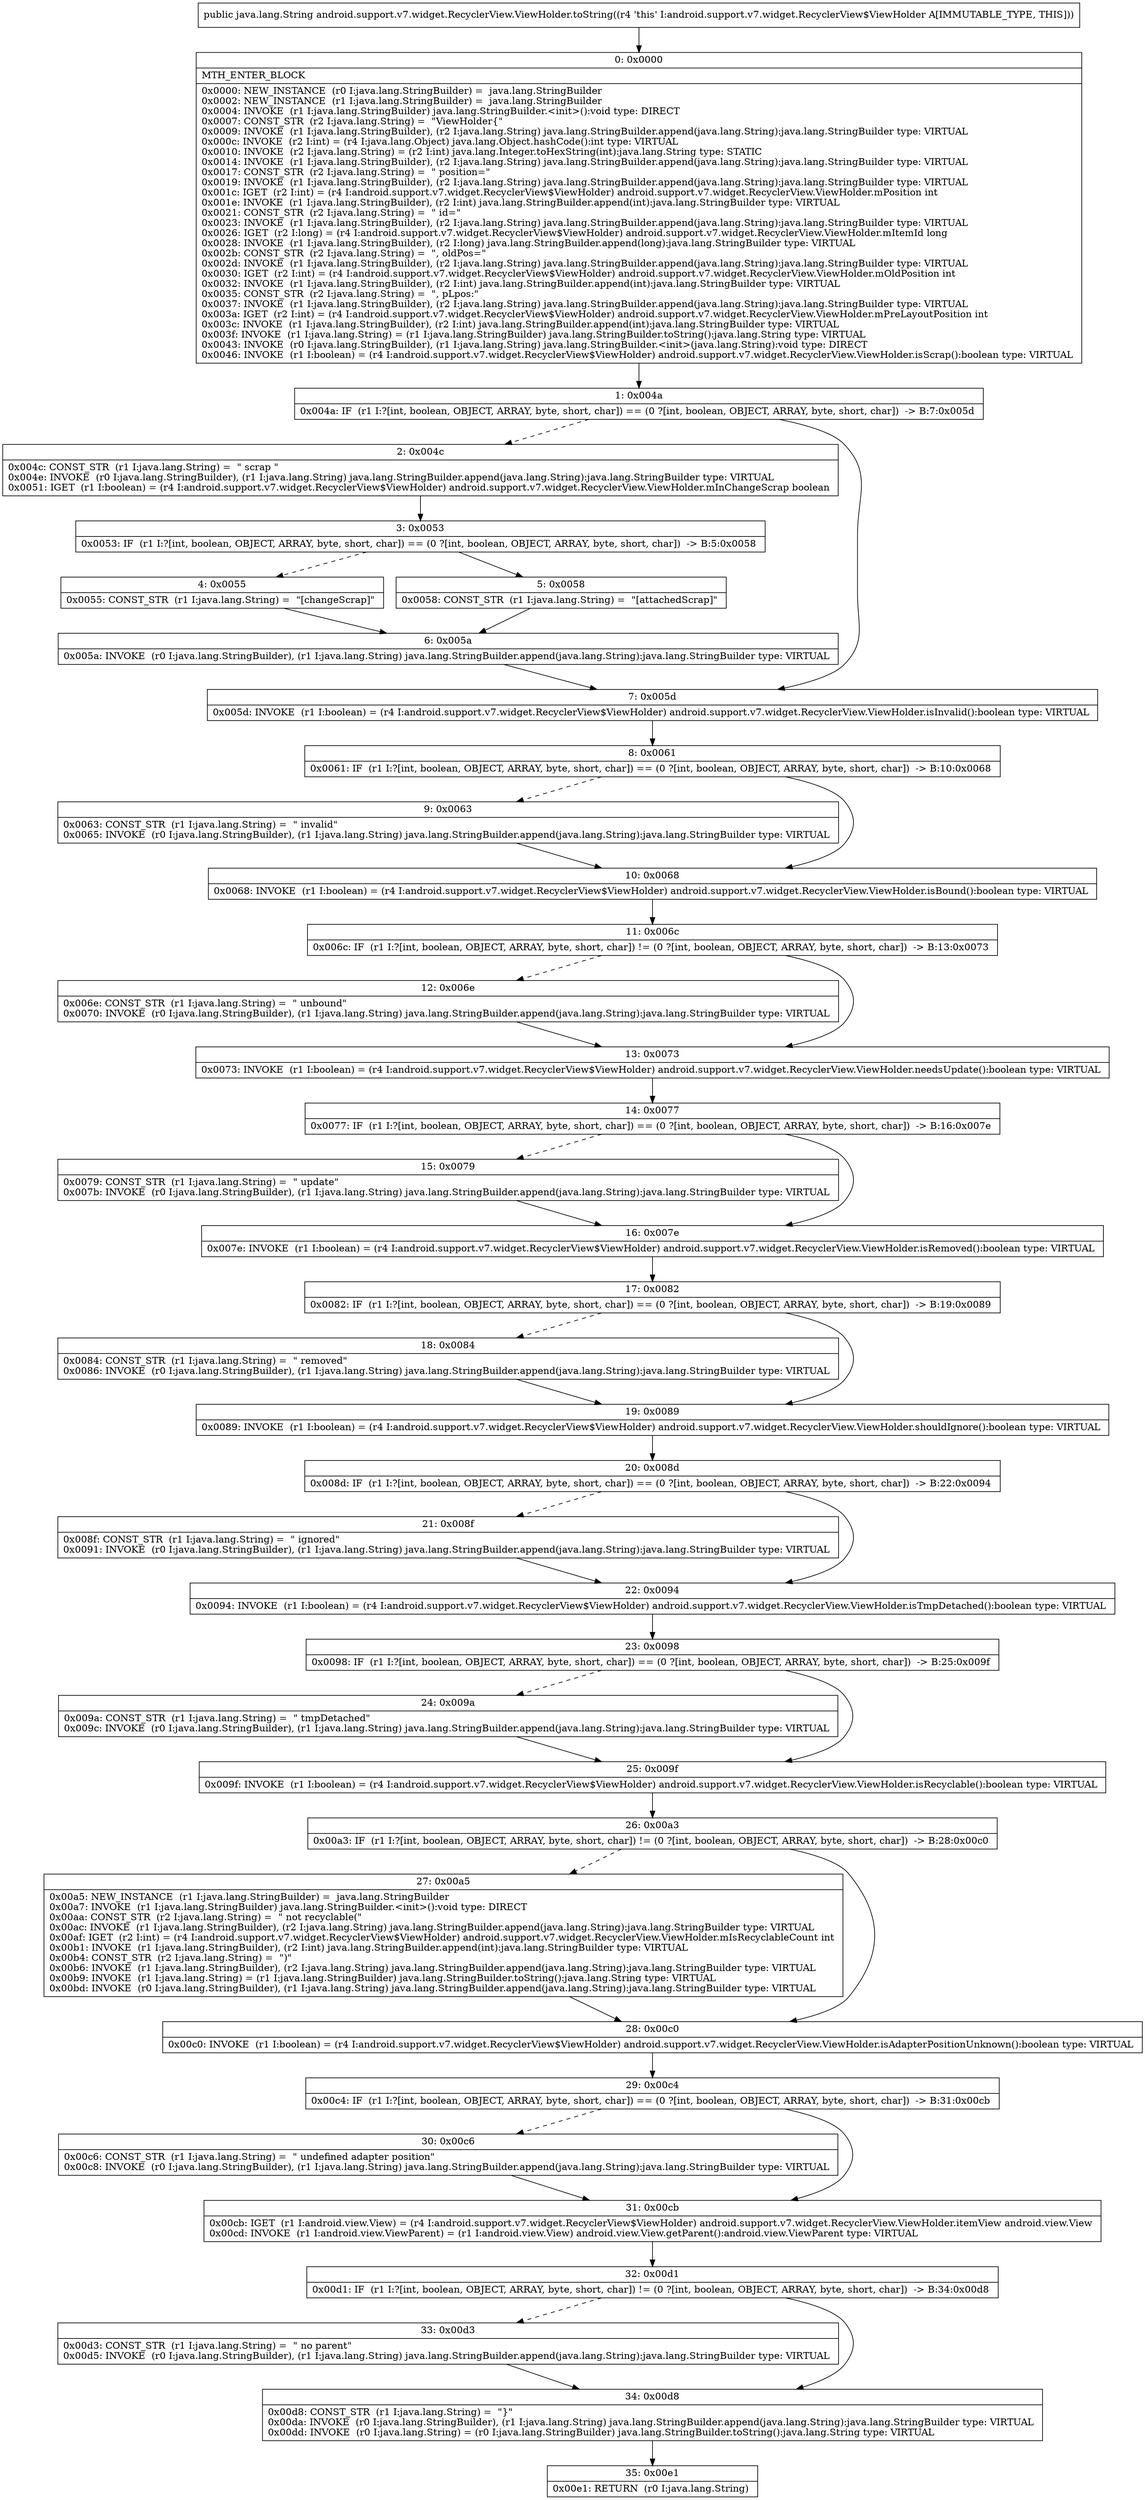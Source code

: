 digraph "CFG forandroid.support.v7.widget.RecyclerView.ViewHolder.toString()Ljava\/lang\/String;" {
Node_0 [shape=record,label="{0\:\ 0x0000|MTH_ENTER_BLOCK\l|0x0000: NEW_INSTANCE  (r0 I:java.lang.StringBuilder) =  java.lang.StringBuilder \l0x0002: NEW_INSTANCE  (r1 I:java.lang.StringBuilder) =  java.lang.StringBuilder \l0x0004: INVOKE  (r1 I:java.lang.StringBuilder) java.lang.StringBuilder.\<init\>():void type: DIRECT \l0x0007: CONST_STR  (r2 I:java.lang.String) =  \"ViewHolder\{\" \l0x0009: INVOKE  (r1 I:java.lang.StringBuilder), (r2 I:java.lang.String) java.lang.StringBuilder.append(java.lang.String):java.lang.StringBuilder type: VIRTUAL \l0x000c: INVOKE  (r2 I:int) = (r4 I:java.lang.Object) java.lang.Object.hashCode():int type: VIRTUAL \l0x0010: INVOKE  (r2 I:java.lang.String) = (r2 I:int) java.lang.Integer.toHexString(int):java.lang.String type: STATIC \l0x0014: INVOKE  (r1 I:java.lang.StringBuilder), (r2 I:java.lang.String) java.lang.StringBuilder.append(java.lang.String):java.lang.StringBuilder type: VIRTUAL \l0x0017: CONST_STR  (r2 I:java.lang.String) =  \" position=\" \l0x0019: INVOKE  (r1 I:java.lang.StringBuilder), (r2 I:java.lang.String) java.lang.StringBuilder.append(java.lang.String):java.lang.StringBuilder type: VIRTUAL \l0x001c: IGET  (r2 I:int) = (r4 I:android.support.v7.widget.RecyclerView$ViewHolder) android.support.v7.widget.RecyclerView.ViewHolder.mPosition int \l0x001e: INVOKE  (r1 I:java.lang.StringBuilder), (r2 I:int) java.lang.StringBuilder.append(int):java.lang.StringBuilder type: VIRTUAL \l0x0021: CONST_STR  (r2 I:java.lang.String) =  \" id=\" \l0x0023: INVOKE  (r1 I:java.lang.StringBuilder), (r2 I:java.lang.String) java.lang.StringBuilder.append(java.lang.String):java.lang.StringBuilder type: VIRTUAL \l0x0026: IGET  (r2 I:long) = (r4 I:android.support.v7.widget.RecyclerView$ViewHolder) android.support.v7.widget.RecyclerView.ViewHolder.mItemId long \l0x0028: INVOKE  (r1 I:java.lang.StringBuilder), (r2 I:long) java.lang.StringBuilder.append(long):java.lang.StringBuilder type: VIRTUAL \l0x002b: CONST_STR  (r2 I:java.lang.String) =  \", oldPos=\" \l0x002d: INVOKE  (r1 I:java.lang.StringBuilder), (r2 I:java.lang.String) java.lang.StringBuilder.append(java.lang.String):java.lang.StringBuilder type: VIRTUAL \l0x0030: IGET  (r2 I:int) = (r4 I:android.support.v7.widget.RecyclerView$ViewHolder) android.support.v7.widget.RecyclerView.ViewHolder.mOldPosition int \l0x0032: INVOKE  (r1 I:java.lang.StringBuilder), (r2 I:int) java.lang.StringBuilder.append(int):java.lang.StringBuilder type: VIRTUAL \l0x0035: CONST_STR  (r2 I:java.lang.String) =  \", pLpos:\" \l0x0037: INVOKE  (r1 I:java.lang.StringBuilder), (r2 I:java.lang.String) java.lang.StringBuilder.append(java.lang.String):java.lang.StringBuilder type: VIRTUAL \l0x003a: IGET  (r2 I:int) = (r4 I:android.support.v7.widget.RecyclerView$ViewHolder) android.support.v7.widget.RecyclerView.ViewHolder.mPreLayoutPosition int \l0x003c: INVOKE  (r1 I:java.lang.StringBuilder), (r2 I:int) java.lang.StringBuilder.append(int):java.lang.StringBuilder type: VIRTUAL \l0x003f: INVOKE  (r1 I:java.lang.String) = (r1 I:java.lang.StringBuilder) java.lang.StringBuilder.toString():java.lang.String type: VIRTUAL \l0x0043: INVOKE  (r0 I:java.lang.StringBuilder), (r1 I:java.lang.String) java.lang.StringBuilder.\<init\>(java.lang.String):void type: DIRECT \l0x0046: INVOKE  (r1 I:boolean) = (r4 I:android.support.v7.widget.RecyclerView$ViewHolder) android.support.v7.widget.RecyclerView.ViewHolder.isScrap():boolean type: VIRTUAL \l}"];
Node_1 [shape=record,label="{1\:\ 0x004a|0x004a: IF  (r1 I:?[int, boolean, OBJECT, ARRAY, byte, short, char]) == (0 ?[int, boolean, OBJECT, ARRAY, byte, short, char])  \-\> B:7:0x005d \l}"];
Node_2 [shape=record,label="{2\:\ 0x004c|0x004c: CONST_STR  (r1 I:java.lang.String) =  \" scrap \" \l0x004e: INVOKE  (r0 I:java.lang.StringBuilder), (r1 I:java.lang.String) java.lang.StringBuilder.append(java.lang.String):java.lang.StringBuilder type: VIRTUAL \l0x0051: IGET  (r1 I:boolean) = (r4 I:android.support.v7.widget.RecyclerView$ViewHolder) android.support.v7.widget.RecyclerView.ViewHolder.mInChangeScrap boolean \l}"];
Node_3 [shape=record,label="{3\:\ 0x0053|0x0053: IF  (r1 I:?[int, boolean, OBJECT, ARRAY, byte, short, char]) == (0 ?[int, boolean, OBJECT, ARRAY, byte, short, char])  \-\> B:5:0x0058 \l}"];
Node_4 [shape=record,label="{4\:\ 0x0055|0x0055: CONST_STR  (r1 I:java.lang.String) =  \"[changeScrap]\" \l}"];
Node_5 [shape=record,label="{5\:\ 0x0058|0x0058: CONST_STR  (r1 I:java.lang.String) =  \"[attachedScrap]\" \l}"];
Node_6 [shape=record,label="{6\:\ 0x005a|0x005a: INVOKE  (r0 I:java.lang.StringBuilder), (r1 I:java.lang.String) java.lang.StringBuilder.append(java.lang.String):java.lang.StringBuilder type: VIRTUAL \l}"];
Node_7 [shape=record,label="{7\:\ 0x005d|0x005d: INVOKE  (r1 I:boolean) = (r4 I:android.support.v7.widget.RecyclerView$ViewHolder) android.support.v7.widget.RecyclerView.ViewHolder.isInvalid():boolean type: VIRTUAL \l}"];
Node_8 [shape=record,label="{8\:\ 0x0061|0x0061: IF  (r1 I:?[int, boolean, OBJECT, ARRAY, byte, short, char]) == (0 ?[int, boolean, OBJECT, ARRAY, byte, short, char])  \-\> B:10:0x0068 \l}"];
Node_9 [shape=record,label="{9\:\ 0x0063|0x0063: CONST_STR  (r1 I:java.lang.String) =  \" invalid\" \l0x0065: INVOKE  (r0 I:java.lang.StringBuilder), (r1 I:java.lang.String) java.lang.StringBuilder.append(java.lang.String):java.lang.StringBuilder type: VIRTUAL \l}"];
Node_10 [shape=record,label="{10\:\ 0x0068|0x0068: INVOKE  (r1 I:boolean) = (r4 I:android.support.v7.widget.RecyclerView$ViewHolder) android.support.v7.widget.RecyclerView.ViewHolder.isBound():boolean type: VIRTUAL \l}"];
Node_11 [shape=record,label="{11\:\ 0x006c|0x006c: IF  (r1 I:?[int, boolean, OBJECT, ARRAY, byte, short, char]) != (0 ?[int, boolean, OBJECT, ARRAY, byte, short, char])  \-\> B:13:0x0073 \l}"];
Node_12 [shape=record,label="{12\:\ 0x006e|0x006e: CONST_STR  (r1 I:java.lang.String) =  \" unbound\" \l0x0070: INVOKE  (r0 I:java.lang.StringBuilder), (r1 I:java.lang.String) java.lang.StringBuilder.append(java.lang.String):java.lang.StringBuilder type: VIRTUAL \l}"];
Node_13 [shape=record,label="{13\:\ 0x0073|0x0073: INVOKE  (r1 I:boolean) = (r4 I:android.support.v7.widget.RecyclerView$ViewHolder) android.support.v7.widget.RecyclerView.ViewHolder.needsUpdate():boolean type: VIRTUAL \l}"];
Node_14 [shape=record,label="{14\:\ 0x0077|0x0077: IF  (r1 I:?[int, boolean, OBJECT, ARRAY, byte, short, char]) == (0 ?[int, boolean, OBJECT, ARRAY, byte, short, char])  \-\> B:16:0x007e \l}"];
Node_15 [shape=record,label="{15\:\ 0x0079|0x0079: CONST_STR  (r1 I:java.lang.String) =  \" update\" \l0x007b: INVOKE  (r0 I:java.lang.StringBuilder), (r1 I:java.lang.String) java.lang.StringBuilder.append(java.lang.String):java.lang.StringBuilder type: VIRTUAL \l}"];
Node_16 [shape=record,label="{16\:\ 0x007e|0x007e: INVOKE  (r1 I:boolean) = (r4 I:android.support.v7.widget.RecyclerView$ViewHolder) android.support.v7.widget.RecyclerView.ViewHolder.isRemoved():boolean type: VIRTUAL \l}"];
Node_17 [shape=record,label="{17\:\ 0x0082|0x0082: IF  (r1 I:?[int, boolean, OBJECT, ARRAY, byte, short, char]) == (0 ?[int, boolean, OBJECT, ARRAY, byte, short, char])  \-\> B:19:0x0089 \l}"];
Node_18 [shape=record,label="{18\:\ 0x0084|0x0084: CONST_STR  (r1 I:java.lang.String) =  \" removed\" \l0x0086: INVOKE  (r0 I:java.lang.StringBuilder), (r1 I:java.lang.String) java.lang.StringBuilder.append(java.lang.String):java.lang.StringBuilder type: VIRTUAL \l}"];
Node_19 [shape=record,label="{19\:\ 0x0089|0x0089: INVOKE  (r1 I:boolean) = (r4 I:android.support.v7.widget.RecyclerView$ViewHolder) android.support.v7.widget.RecyclerView.ViewHolder.shouldIgnore():boolean type: VIRTUAL \l}"];
Node_20 [shape=record,label="{20\:\ 0x008d|0x008d: IF  (r1 I:?[int, boolean, OBJECT, ARRAY, byte, short, char]) == (0 ?[int, boolean, OBJECT, ARRAY, byte, short, char])  \-\> B:22:0x0094 \l}"];
Node_21 [shape=record,label="{21\:\ 0x008f|0x008f: CONST_STR  (r1 I:java.lang.String) =  \" ignored\" \l0x0091: INVOKE  (r0 I:java.lang.StringBuilder), (r1 I:java.lang.String) java.lang.StringBuilder.append(java.lang.String):java.lang.StringBuilder type: VIRTUAL \l}"];
Node_22 [shape=record,label="{22\:\ 0x0094|0x0094: INVOKE  (r1 I:boolean) = (r4 I:android.support.v7.widget.RecyclerView$ViewHolder) android.support.v7.widget.RecyclerView.ViewHolder.isTmpDetached():boolean type: VIRTUAL \l}"];
Node_23 [shape=record,label="{23\:\ 0x0098|0x0098: IF  (r1 I:?[int, boolean, OBJECT, ARRAY, byte, short, char]) == (0 ?[int, boolean, OBJECT, ARRAY, byte, short, char])  \-\> B:25:0x009f \l}"];
Node_24 [shape=record,label="{24\:\ 0x009a|0x009a: CONST_STR  (r1 I:java.lang.String) =  \" tmpDetached\" \l0x009c: INVOKE  (r0 I:java.lang.StringBuilder), (r1 I:java.lang.String) java.lang.StringBuilder.append(java.lang.String):java.lang.StringBuilder type: VIRTUAL \l}"];
Node_25 [shape=record,label="{25\:\ 0x009f|0x009f: INVOKE  (r1 I:boolean) = (r4 I:android.support.v7.widget.RecyclerView$ViewHolder) android.support.v7.widget.RecyclerView.ViewHolder.isRecyclable():boolean type: VIRTUAL \l}"];
Node_26 [shape=record,label="{26\:\ 0x00a3|0x00a3: IF  (r1 I:?[int, boolean, OBJECT, ARRAY, byte, short, char]) != (0 ?[int, boolean, OBJECT, ARRAY, byte, short, char])  \-\> B:28:0x00c0 \l}"];
Node_27 [shape=record,label="{27\:\ 0x00a5|0x00a5: NEW_INSTANCE  (r1 I:java.lang.StringBuilder) =  java.lang.StringBuilder \l0x00a7: INVOKE  (r1 I:java.lang.StringBuilder) java.lang.StringBuilder.\<init\>():void type: DIRECT \l0x00aa: CONST_STR  (r2 I:java.lang.String) =  \" not recyclable(\" \l0x00ac: INVOKE  (r1 I:java.lang.StringBuilder), (r2 I:java.lang.String) java.lang.StringBuilder.append(java.lang.String):java.lang.StringBuilder type: VIRTUAL \l0x00af: IGET  (r2 I:int) = (r4 I:android.support.v7.widget.RecyclerView$ViewHolder) android.support.v7.widget.RecyclerView.ViewHolder.mIsRecyclableCount int \l0x00b1: INVOKE  (r1 I:java.lang.StringBuilder), (r2 I:int) java.lang.StringBuilder.append(int):java.lang.StringBuilder type: VIRTUAL \l0x00b4: CONST_STR  (r2 I:java.lang.String) =  \")\" \l0x00b6: INVOKE  (r1 I:java.lang.StringBuilder), (r2 I:java.lang.String) java.lang.StringBuilder.append(java.lang.String):java.lang.StringBuilder type: VIRTUAL \l0x00b9: INVOKE  (r1 I:java.lang.String) = (r1 I:java.lang.StringBuilder) java.lang.StringBuilder.toString():java.lang.String type: VIRTUAL \l0x00bd: INVOKE  (r0 I:java.lang.StringBuilder), (r1 I:java.lang.String) java.lang.StringBuilder.append(java.lang.String):java.lang.StringBuilder type: VIRTUAL \l}"];
Node_28 [shape=record,label="{28\:\ 0x00c0|0x00c0: INVOKE  (r1 I:boolean) = (r4 I:android.support.v7.widget.RecyclerView$ViewHolder) android.support.v7.widget.RecyclerView.ViewHolder.isAdapterPositionUnknown():boolean type: VIRTUAL \l}"];
Node_29 [shape=record,label="{29\:\ 0x00c4|0x00c4: IF  (r1 I:?[int, boolean, OBJECT, ARRAY, byte, short, char]) == (0 ?[int, boolean, OBJECT, ARRAY, byte, short, char])  \-\> B:31:0x00cb \l}"];
Node_30 [shape=record,label="{30\:\ 0x00c6|0x00c6: CONST_STR  (r1 I:java.lang.String) =  \" undefined adapter position\" \l0x00c8: INVOKE  (r0 I:java.lang.StringBuilder), (r1 I:java.lang.String) java.lang.StringBuilder.append(java.lang.String):java.lang.StringBuilder type: VIRTUAL \l}"];
Node_31 [shape=record,label="{31\:\ 0x00cb|0x00cb: IGET  (r1 I:android.view.View) = (r4 I:android.support.v7.widget.RecyclerView$ViewHolder) android.support.v7.widget.RecyclerView.ViewHolder.itemView android.view.View \l0x00cd: INVOKE  (r1 I:android.view.ViewParent) = (r1 I:android.view.View) android.view.View.getParent():android.view.ViewParent type: VIRTUAL \l}"];
Node_32 [shape=record,label="{32\:\ 0x00d1|0x00d1: IF  (r1 I:?[int, boolean, OBJECT, ARRAY, byte, short, char]) != (0 ?[int, boolean, OBJECT, ARRAY, byte, short, char])  \-\> B:34:0x00d8 \l}"];
Node_33 [shape=record,label="{33\:\ 0x00d3|0x00d3: CONST_STR  (r1 I:java.lang.String) =  \" no parent\" \l0x00d5: INVOKE  (r0 I:java.lang.StringBuilder), (r1 I:java.lang.String) java.lang.StringBuilder.append(java.lang.String):java.lang.StringBuilder type: VIRTUAL \l}"];
Node_34 [shape=record,label="{34\:\ 0x00d8|0x00d8: CONST_STR  (r1 I:java.lang.String) =  \"\}\" \l0x00da: INVOKE  (r0 I:java.lang.StringBuilder), (r1 I:java.lang.String) java.lang.StringBuilder.append(java.lang.String):java.lang.StringBuilder type: VIRTUAL \l0x00dd: INVOKE  (r0 I:java.lang.String) = (r0 I:java.lang.StringBuilder) java.lang.StringBuilder.toString():java.lang.String type: VIRTUAL \l}"];
Node_35 [shape=record,label="{35\:\ 0x00e1|0x00e1: RETURN  (r0 I:java.lang.String) \l}"];
MethodNode[shape=record,label="{public java.lang.String android.support.v7.widget.RecyclerView.ViewHolder.toString((r4 'this' I:android.support.v7.widget.RecyclerView$ViewHolder A[IMMUTABLE_TYPE, THIS])) }"];
MethodNode -> Node_0;
Node_0 -> Node_1;
Node_1 -> Node_2[style=dashed];
Node_1 -> Node_7;
Node_2 -> Node_3;
Node_3 -> Node_4[style=dashed];
Node_3 -> Node_5;
Node_4 -> Node_6;
Node_5 -> Node_6;
Node_6 -> Node_7;
Node_7 -> Node_8;
Node_8 -> Node_9[style=dashed];
Node_8 -> Node_10;
Node_9 -> Node_10;
Node_10 -> Node_11;
Node_11 -> Node_12[style=dashed];
Node_11 -> Node_13;
Node_12 -> Node_13;
Node_13 -> Node_14;
Node_14 -> Node_15[style=dashed];
Node_14 -> Node_16;
Node_15 -> Node_16;
Node_16 -> Node_17;
Node_17 -> Node_18[style=dashed];
Node_17 -> Node_19;
Node_18 -> Node_19;
Node_19 -> Node_20;
Node_20 -> Node_21[style=dashed];
Node_20 -> Node_22;
Node_21 -> Node_22;
Node_22 -> Node_23;
Node_23 -> Node_24[style=dashed];
Node_23 -> Node_25;
Node_24 -> Node_25;
Node_25 -> Node_26;
Node_26 -> Node_27[style=dashed];
Node_26 -> Node_28;
Node_27 -> Node_28;
Node_28 -> Node_29;
Node_29 -> Node_30[style=dashed];
Node_29 -> Node_31;
Node_30 -> Node_31;
Node_31 -> Node_32;
Node_32 -> Node_33[style=dashed];
Node_32 -> Node_34;
Node_33 -> Node_34;
Node_34 -> Node_35;
}

